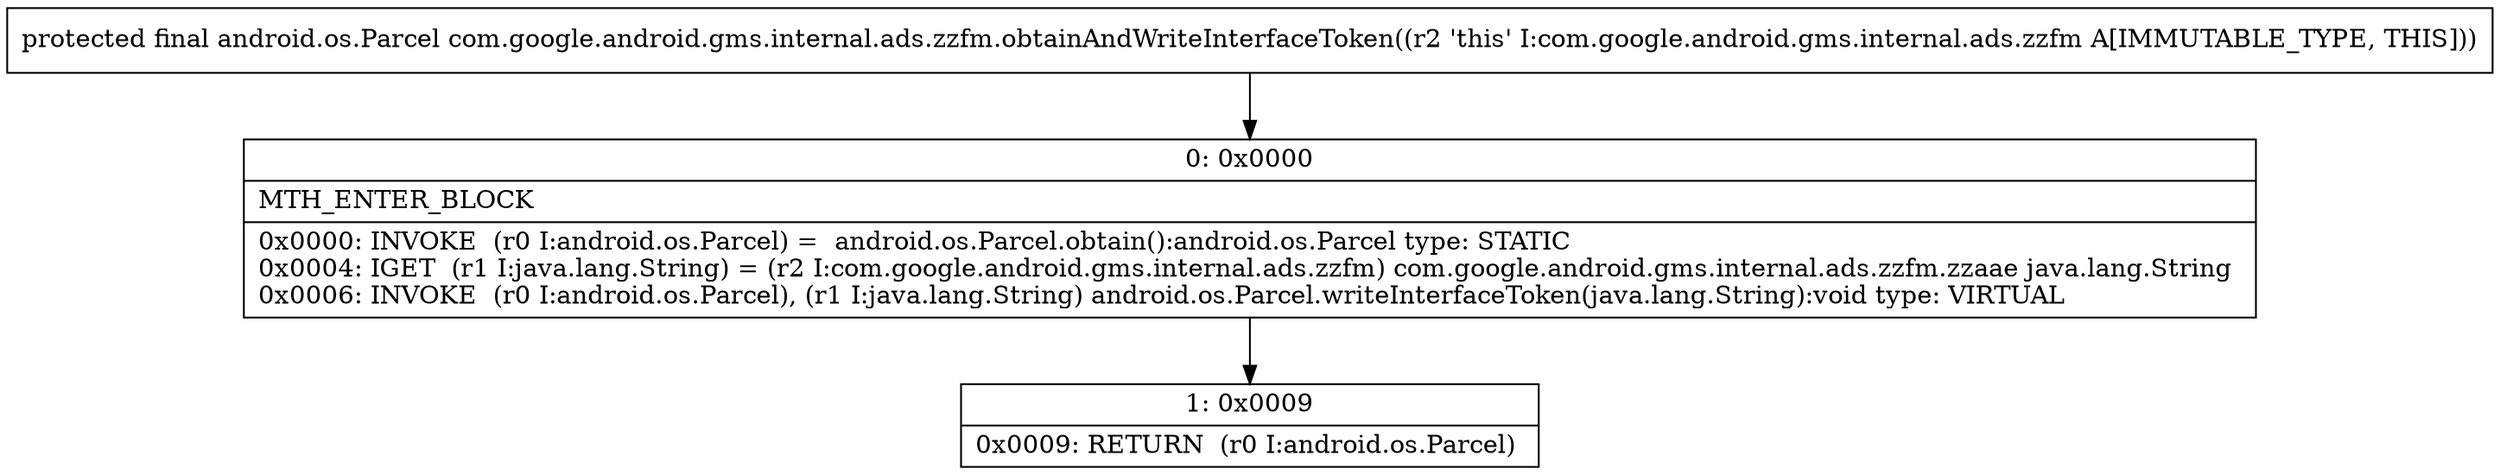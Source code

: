 digraph "CFG forcom.google.android.gms.internal.ads.zzfm.obtainAndWriteInterfaceToken()Landroid\/os\/Parcel;" {
Node_0 [shape=record,label="{0\:\ 0x0000|MTH_ENTER_BLOCK\l|0x0000: INVOKE  (r0 I:android.os.Parcel) =  android.os.Parcel.obtain():android.os.Parcel type: STATIC \l0x0004: IGET  (r1 I:java.lang.String) = (r2 I:com.google.android.gms.internal.ads.zzfm) com.google.android.gms.internal.ads.zzfm.zzaae java.lang.String \l0x0006: INVOKE  (r0 I:android.os.Parcel), (r1 I:java.lang.String) android.os.Parcel.writeInterfaceToken(java.lang.String):void type: VIRTUAL \l}"];
Node_1 [shape=record,label="{1\:\ 0x0009|0x0009: RETURN  (r0 I:android.os.Parcel) \l}"];
MethodNode[shape=record,label="{protected final android.os.Parcel com.google.android.gms.internal.ads.zzfm.obtainAndWriteInterfaceToken((r2 'this' I:com.google.android.gms.internal.ads.zzfm A[IMMUTABLE_TYPE, THIS])) }"];
MethodNode -> Node_0;
Node_0 -> Node_1;
}

